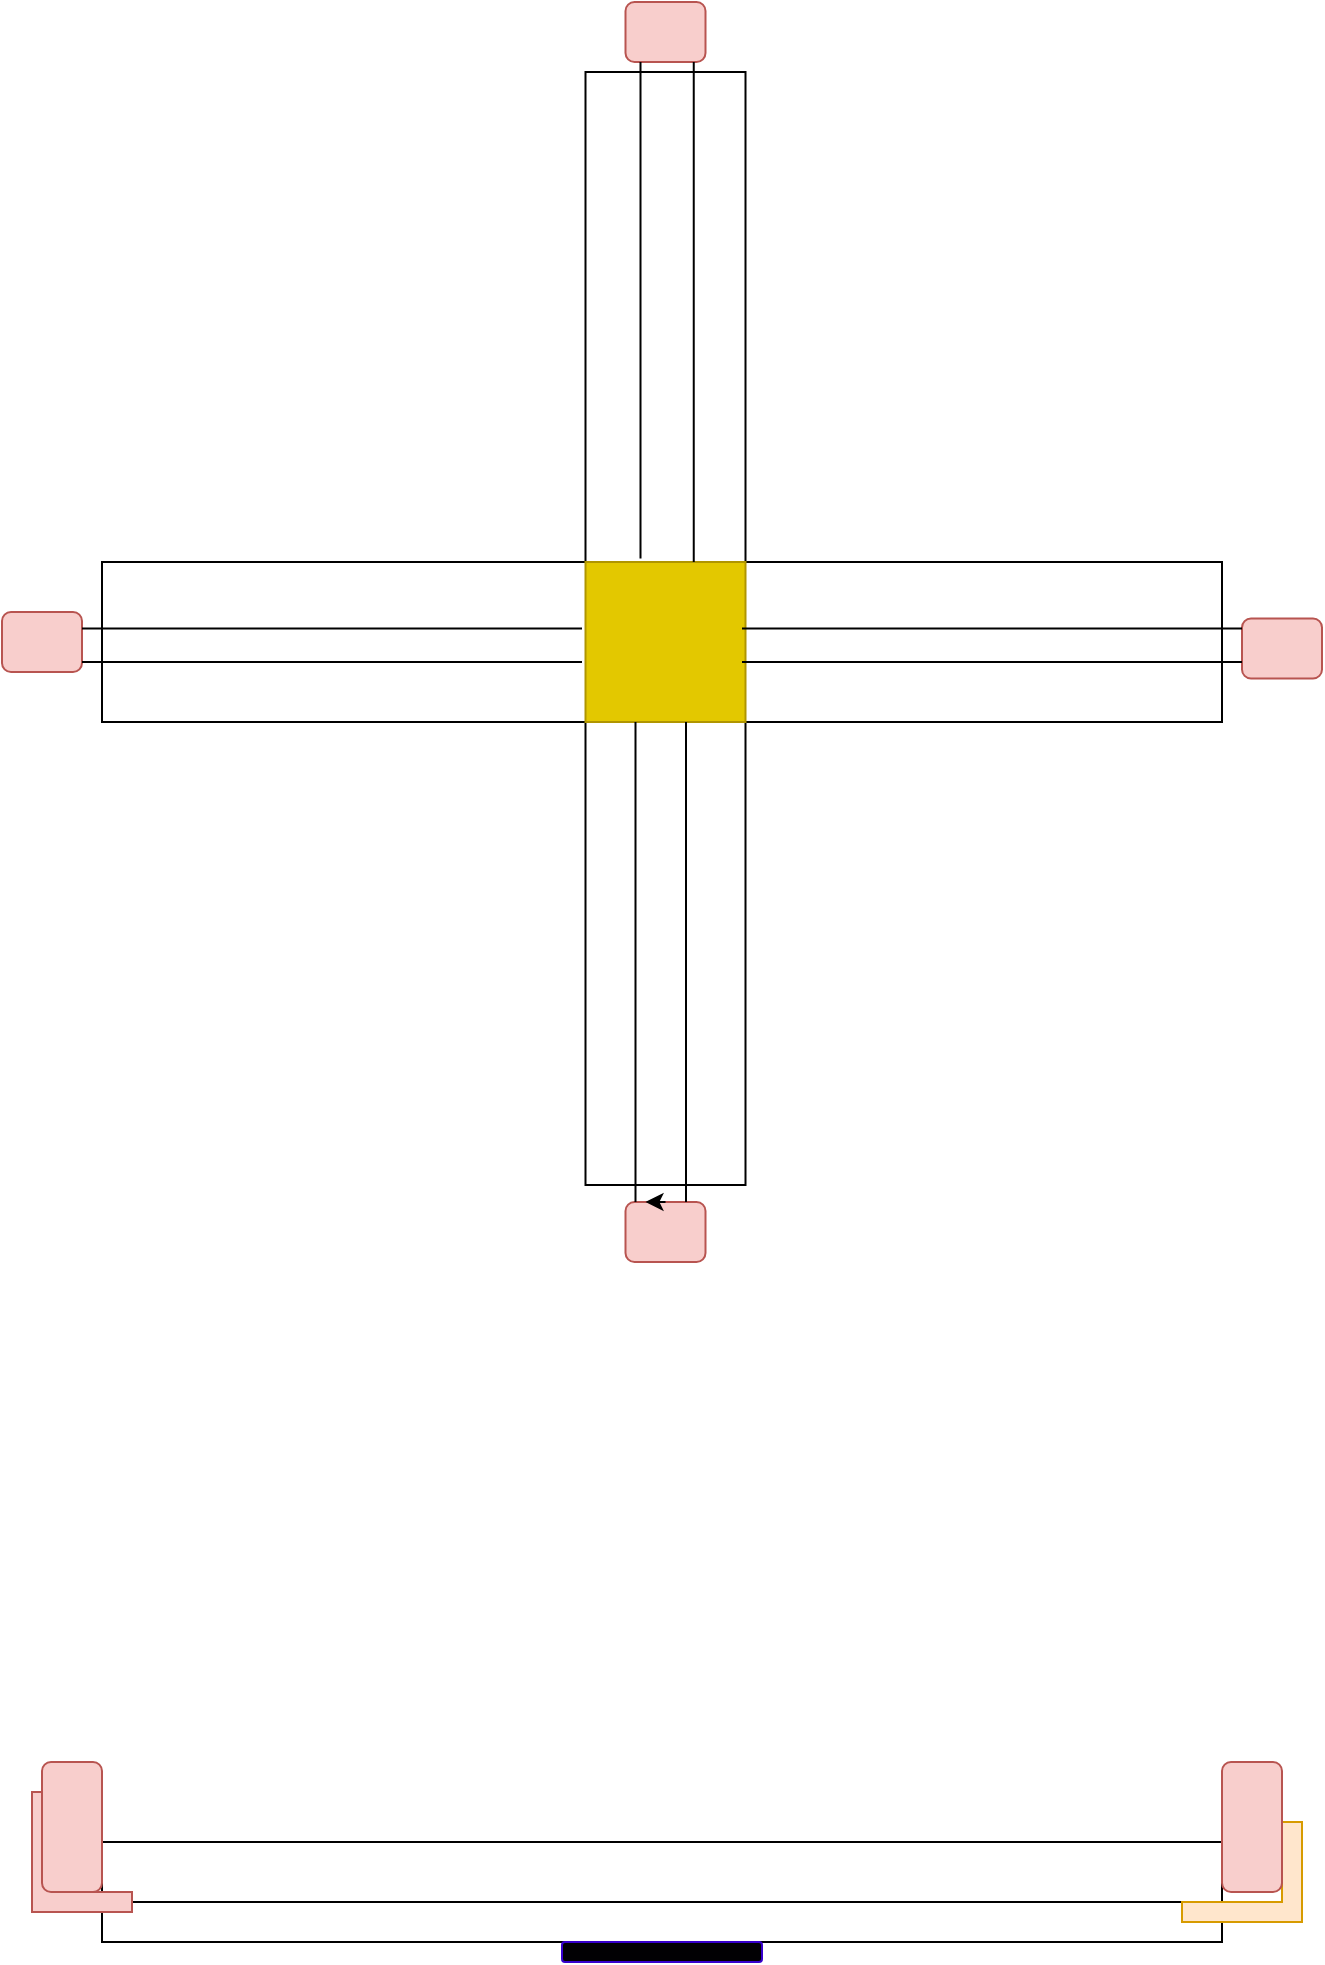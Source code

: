 <mxfile version="22.1.0" type="github">
  <diagram name="Halaman-1" id="w4NtpQAkUFefG6u0S23o">
    <mxGraphModel dx="2390" dy="1380" grid="1" gridSize="10" guides="1" tooltips="1" connect="1" arrows="1" fold="1" page="1" pageScale="1" pageWidth="827" pageHeight="1169" math="0" shadow="0">
      <root>
        <mxCell id="0" />
        <mxCell id="1" parent="0" />
        <mxCell id="7a3PeoTdyaRWYtVK97eo-5" value="" style="rounded=0;whiteSpace=wrap;html=1;rotation=90;" vertex="1" parent="1">
          <mxGeometry x="123.5" y="273.25" width="556.5" height="80" as="geometry" />
        </mxCell>
        <mxCell id="7a3PeoTdyaRWYtVK97eo-6" value="" style="rounded=0;whiteSpace=wrap;html=1;" vertex="1" parent="1">
          <mxGeometry x="120" y="280" width="560" height="80" as="geometry" />
        </mxCell>
        <mxCell id="7a3PeoTdyaRWYtVK97eo-8" value="" style="rounded=1;whiteSpace=wrap;html=1;fillColor=#f8cecc;strokeColor=#b85450;" vertex="1" parent="1">
          <mxGeometry x="381.75" y="600" width="40" height="30" as="geometry" />
        </mxCell>
        <mxCell id="7a3PeoTdyaRWYtVK97eo-10" value="" style="rounded=1;whiteSpace=wrap;html=1;fillColor=#f8cecc;strokeColor=#b85450;" vertex="1" parent="1">
          <mxGeometry x="690" y="308.25" width="40" height="30" as="geometry" />
        </mxCell>
        <mxCell id="7a3PeoTdyaRWYtVK97eo-11" value="" style="rounded=1;whiteSpace=wrap;html=1;fillColor=#f8cecc;strokeColor=#b85450;" vertex="1" parent="1">
          <mxGeometry x="381.75" width="40" height="30" as="geometry" />
        </mxCell>
        <mxCell id="7a3PeoTdyaRWYtVK97eo-12" value="" style="rounded=1;whiteSpace=wrap;html=1;fillColor=#f8cecc;strokeColor=#b85450;" vertex="1" parent="1">
          <mxGeometry x="70" y="305" width="40" height="30" as="geometry" />
        </mxCell>
        <mxCell id="7a3PeoTdyaRWYtVK97eo-17" value="" style="whiteSpace=wrap;html=1;aspect=fixed;fillColor=#e3c800;fontColor=#000000;strokeColor=#B09500;" vertex="1" parent="1">
          <mxGeometry x="361.75" y="280" width="80" height="80" as="geometry" />
        </mxCell>
        <mxCell id="7a3PeoTdyaRWYtVK97eo-18" value="" style="line;strokeWidth=1;rotatable=0;dashed=0;labelPosition=right;align=left;verticalAlign=middle;spacingTop=0;spacingLeft=6;points=[];portConstraint=eastwest;" vertex="1" parent="1">
          <mxGeometry x="440" y="308.25" width="250" height="10" as="geometry" />
        </mxCell>
        <mxCell id="7a3PeoTdyaRWYtVK97eo-21" value="" style="line;strokeWidth=1;rotatable=0;dashed=0;labelPosition=right;align=left;verticalAlign=middle;spacingTop=0;spacingLeft=6;points=[];portConstraint=eastwest;" vertex="1" parent="1">
          <mxGeometry x="440" y="325" width="250" height="10" as="geometry" />
        </mxCell>
        <mxCell id="7a3PeoTdyaRWYtVK97eo-27" value="" style="line;strokeWidth=1;rotatable=0;dashed=0;labelPosition=right;align=left;verticalAlign=middle;spacingTop=0;spacingLeft=6;points=[];portConstraint=eastwest;direction=south;" vertex="1" parent="1">
          <mxGeometry x="381.75" y="360" width="10" height="240" as="geometry" />
        </mxCell>
        <mxCell id="7a3PeoTdyaRWYtVK97eo-28" value="" style="line;strokeWidth=1;rotatable=0;dashed=0;labelPosition=right;align=left;verticalAlign=middle;spacingTop=0;spacingLeft=6;points=[];portConstraint=eastwest;direction=south;" vertex="1" parent="1">
          <mxGeometry x="391.75" y="30" width="48.25" height="250" as="geometry" />
        </mxCell>
        <mxCell id="7a3PeoTdyaRWYtVK97eo-29" style="edgeStyle=orthogonalEdgeStyle;rounded=0;orthogonalLoop=1;jettySize=auto;html=1;exitX=0.5;exitY=0;exitDx=0;exitDy=0;entryX=0.25;entryY=0;entryDx=0;entryDy=0;" edge="1" parent="1" source="7a3PeoTdyaRWYtVK97eo-8" target="7a3PeoTdyaRWYtVK97eo-8">
          <mxGeometry relative="1" as="geometry" />
        </mxCell>
        <mxCell id="7a3PeoTdyaRWYtVK97eo-33" value="" style="line;strokeWidth=1;rotatable=0;dashed=0;labelPosition=right;align=left;verticalAlign=middle;spacingTop=0;spacingLeft=6;points=[];portConstraint=eastwest;" vertex="1" parent="1">
          <mxGeometry x="110" y="283.25" width="250" height="60" as="geometry" />
        </mxCell>
        <mxCell id="7a3PeoTdyaRWYtVK97eo-34" value="" style="line;strokeWidth=1;rotatable=0;dashed=0;labelPosition=right;align=left;verticalAlign=middle;spacingTop=0;spacingLeft=6;points=[];portConstraint=eastwest;" vertex="1" parent="1">
          <mxGeometry x="110" y="300" width="250" height="60" as="geometry" />
        </mxCell>
        <mxCell id="7a3PeoTdyaRWYtVK97eo-35" value="" style="line;strokeWidth=1;rotatable=0;dashed=0;labelPosition=right;align=left;verticalAlign=middle;spacingTop=0;spacingLeft=6;points=[];portConstraint=eastwest;direction=south;" vertex="1" parent="1">
          <mxGeometry x="361.75" y="30" width="55" height="248.25" as="geometry" />
        </mxCell>
        <mxCell id="7a3PeoTdyaRWYtVK97eo-37" value="" style="line;strokeWidth=1;rotatable=0;dashed=0;labelPosition=right;align=left;verticalAlign=middle;spacingTop=0;spacingLeft=6;points=[];portConstraint=eastwest;direction=south;" vertex="1" parent="1">
          <mxGeometry x="374.5" y="360" width="75" height="240" as="geometry" />
        </mxCell>
        <mxCell id="7a3PeoTdyaRWYtVK97eo-38" value="" style="rounded=0;whiteSpace=wrap;html=1;" vertex="1" parent="1">
          <mxGeometry x="120" y="950" width="560" height="20" as="geometry" />
        </mxCell>
        <mxCell id="7a3PeoTdyaRWYtVK97eo-39" value="" style="rounded=0;whiteSpace=wrap;html=1;" vertex="1" parent="1">
          <mxGeometry x="120" y="920" width="560" height="30" as="geometry" />
        </mxCell>
        <mxCell id="7a3PeoTdyaRWYtVK97eo-44" value="" style="shape=corner;whiteSpace=wrap;html=1;dx=10;dy=10;align=left;rotation=-90;fillColor=#f8cecc;strokeColor=#b85450;" vertex="1" parent="1">
          <mxGeometry x="80" y="900" width="60" height="50" as="geometry" />
        </mxCell>
        <mxCell id="7a3PeoTdyaRWYtVK97eo-46" value="" style="shape=corner;whiteSpace=wrap;html=1;dx=10;dy=10;align=left;rotation=-180;fillColor=#ffe6cc;strokeColor=#d79b00;" vertex="1" parent="1">
          <mxGeometry x="660" y="910" width="60" height="50" as="geometry" />
        </mxCell>
        <mxCell id="7a3PeoTdyaRWYtVK97eo-49" value="" style="rounded=1;whiteSpace=wrap;html=1;direction=south;fillColor=#f8cecc;strokeColor=#b85450;" vertex="1" parent="1">
          <mxGeometry x="90" y="880" width="30" height="65" as="geometry" />
        </mxCell>
        <mxCell id="7a3PeoTdyaRWYtVK97eo-50" value="" style="rounded=1;whiteSpace=wrap;html=1;direction=south;fillColor=#f8cecc;strokeColor=#b85450;" vertex="1" parent="1">
          <mxGeometry x="680" y="880" width="30" height="65" as="geometry" />
        </mxCell>
        <mxCell id="7a3PeoTdyaRWYtVK97eo-51" value="" style="rounded=1;whiteSpace=wrap;html=1;fillColor=#010003;fontColor=#ffffff;strokeColor=#3700CC;" vertex="1" parent="1">
          <mxGeometry x="350" y="970" width="100" height="10" as="geometry" />
        </mxCell>
      </root>
    </mxGraphModel>
  </diagram>
</mxfile>
